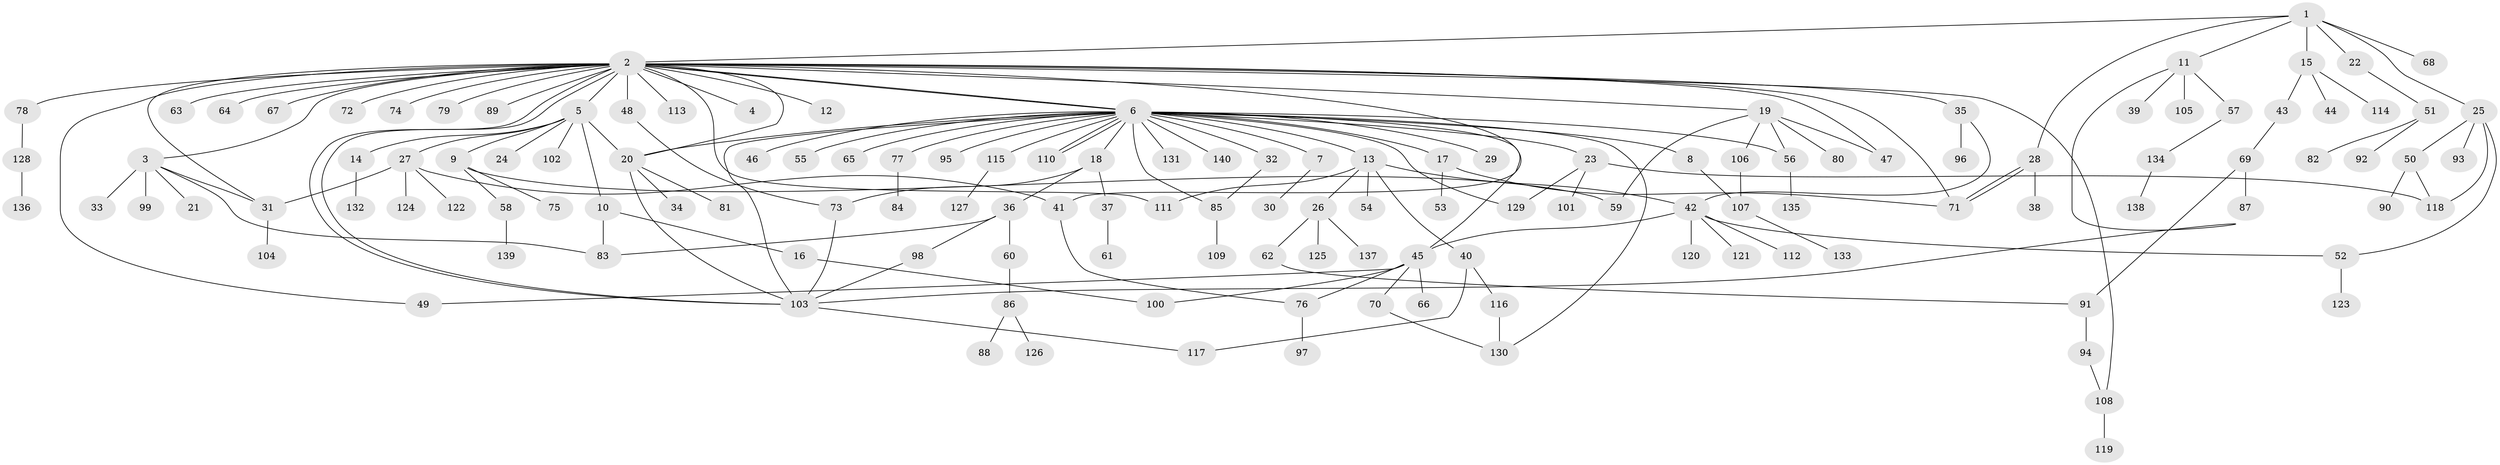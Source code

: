 // coarse degree distribution, {9: 0.017857142857142856, 20: 0.017857142857142856, 4: 0.07142857142857142, 1: 0.4642857142857143, 7: 0.017857142857142856, 21: 0.017857142857142856, 2: 0.2857142857142857, 3: 0.05357142857142857, 6: 0.05357142857142857}
// Generated by graph-tools (version 1.1) at 2025/18/03/04/25 18:18:02]
// undirected, 140 vertices, 178 edges
graph export_dot {
graph [start="1"]
  node [color=gray90,style=filled];
  1;
  2;
  3;
  4;
  5;
  6;
  7;
  8;
  9;
  10;
  11;
  12;
  13;
  14;
  15;
  16;
  17;
  18;
  19;
  20;
  21;
  22;
  23;
  24;
  25;
  26;
  27;
  28;
  29;
  30;
  31;
  32;
  33;
  34;
  35;
  36;
  37;
  38;
  39;
  40;
  41;
  42;
  43;
  44;
  45;
  46;
  47;
  48;
  49;
  50;
  51;
  52;
  53;
  54;
  55;
  56;
  57;
  58;
  59;
  60;
  61;
  62;
  63;
  64;
  65;
  66;
  67;
  68;
  69;
  70;
  71;
  72;
  73;
  74;
  75;
  76;
  77;
  78;
  79;
  80;
  81;
  82;
  83;
  84;
  85;
  86;
  87;
  88;
  89;
  90;
  91;
  92;
  93;
  94;
  95;
  96;
  97;
  98;
  99;
  100;
  101;
  102;
  103;
  104;
  105;
  106;
  107;
  108;
  109;
  110;
  111;
  112;
  113;
  114;
  115;
  116;
  117;
  118;
  119;
  120;
  121;
  122;
  123;
  124;
  125;
  126;
  127;
  128;
  129;
  130;
  131;
  132;
  133;
  134;
  135;
  136;
  137;
  138;
  139;
  140;
  1 -- 2;
  1 -- 11;
  1 -- 15;
  1 -- 22;
  1 -- 25;
  1 -- 28;
  1 -- 68;
  2 -- 3;
  2 -- 4;
  2 -- 5;
  2 -- 6;
  2 -- 6;
  2 -- 12;
  2 -- 19;
  2 -- 20;
  2 -- 31;
  2 -- 35;
  2 -- 41;
  2 -- 47;
  2 -- 48;
  2 -- 49;
  2 -- 63;
  2 -- 64;
  2 -- 67;
  2 -- 71;
  2 -- 72;
  2 -- 74;
  2 -- 78;
  2 -- 79;
  2 -- 89;
  2 -- 103;
  2 -- 103;
  2 -- 108;
  2 -- 111;
  2 -- 113;
  3 -- 21;
  3 -- 31;
  3 -- 33;
  3 -- 83;
  3 -- 99;
  5 -- 9;
  5 -- 10;
  5 -- 14;
  5 -- 20;
  5 -- 24;
  5 -- 27;
  5 -- 102;
  6 -- 7;
  6 -- 8;
  6 -- 13;
  6 -- 17;
  6 -- 18;
  6 -- 20;
  6 -- 23;
  6 -- 29;
  6 -- 32;
  6 -- 45;
  6 -- 46;
  6 -- 55;
  6 -- 56;
  6 -- 65;
  6 -- 77;
  6 -- 85;
  6 -- 95;
  6 -- 103;
  6 -- 110;
  6 -- 110;
  6 -- 115;
  6 -- 129;
  6 -- 130;
  6 -- 131;
  6 -- 140;
  7 -- 30;
  8 -- 107;
  9 -- 58;
  9 -- 59;
  9 -- 75;
  10 -- 16;
  10 -- 83;
  11 -- 39;
  11 -- 57;
  11 -- 103;
  11 -- 105;
  13 -- 26;
  13 -- 40;
  13 -- 42;
  13 -- 54;
  13 -- 111;
  14 -- 132;
  15 -- 43;
  15 -- 44;
  15 -- 114;
  16 -- 100;
  17 -- 53;
  17 -- 71;
  18 -- 36;
  18 -- 37;
  18 -- 73;
  19 -- 47;
  19 -- 56;
  19 -- 59;
  19 -- 80;
  19 -- 106;
  20 -- 34;
  20 -- 81;
  20 -- 103;
  22 -- 51;
  23 -- 101;
  23 -- 118;
  23 -- 129;
  25 -- 50;
  25 -- 52;
  25 -- 93;
  25 -- 118;
  26 -- 62;
  26 -- 125;
  26 -- 137;
  27 -- 31;
  27 -- 41;
  27 -- 122;
  27 -- 124;
  28 -- 38;
  28 -- 71;
  28 -- 71;
  31 -- 104;
  32 -- 85;
  35 -- 42;
  35 -- 96;
  36 -- 60;
  36 -- 83;
  36 -- 98;
  37 -- 61;
  40 -- 116;
  40 -- 117;
  41 -- 76;
  42 -- 45;
  42 -- 52;
  42 -- 112;
  42 -- 120;
  42 -- 121;
  43 -- 69;
  45 -- 49;
  45 -- 66;
  45 -- 70;
  45 -- 76;
  45 -- 100;
  48 -- 73;
  50 -- 90;
  50 -- 118;
  51 -- 82;
  51 -- 92;
  52 -- 123;
  56 -- 135;
  57 -- 134;
  58 -- 139;
  60 -- 86;
  62 -- 91;
  69 -- 87;
  69 -- 91;
  70 -- 130;
  73 -- 103;
  76 -- 97;
  77 -- 84;
  78 -- 128;
  85 -- 109;
  86 -- 88;
  86 -- 126;
  91 -- 94;
  94 -- 108;
  98 -- 103;
  103 -- 117;
  106 -- 107;
  107 -- 133;
  108 -- 119;
  115 -- 127;
  116 -- 130;
  128 -- 136;
  134 -- 138;
}
